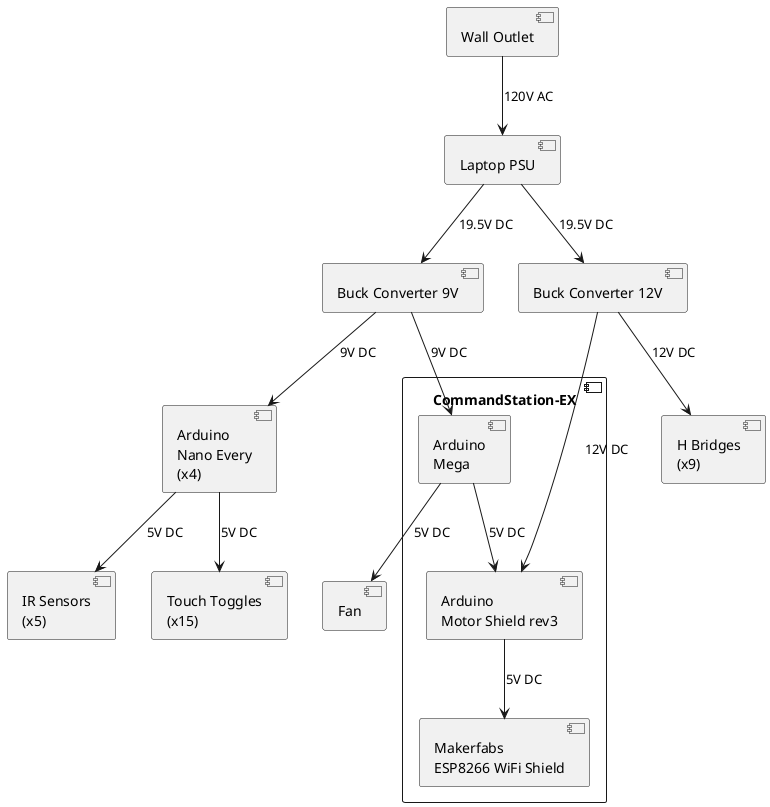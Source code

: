 @startuml Power Distribution

component [Wall Outlet] as wall
component [Laptop PSU] as psu
component [Buck Converter 9V] as buck9
component [Buck Converter 12V] as buck12
component "CommandStation-EX" {
    component [Arduino\nMega] as mega
    component [Arduino\nMotor Shield rev3] as motor
    component [Makerfabs\nESP8266 WiFi Shield] as wifi
}
component [Arduino\nNano Every\n(x4)] as nano
component [IR Sensors\n(x5)] as ir
component [H Bridges\n(x9)] as h_bridges
component [Touch Toggles\n(x15)] as touch
component [Fan] as fan

wall --> psu : 120V AC
psu --> buck9 : 19.5V DC
psu --> buck12 : 19.5V DC

buck12 --> h_bridges : 12V DC
buck12 ---> motor : 12V DC

buck9 --> mega : 9V DC
buck9 --> nano : 9V DC

mega --> motor : 5V DC
motor --> wifi : 5V DC
mega --> fan : 5V DC

nano --> ir : 5V DC
nano --> touch : 5V DC

@enduml